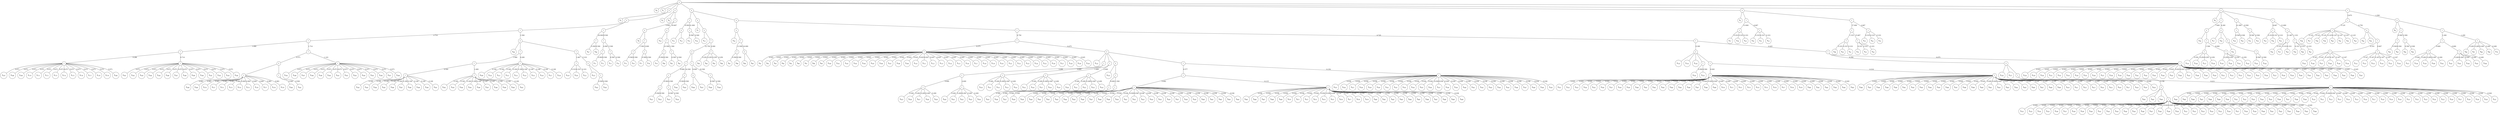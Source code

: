 graph {
P0 [label=<&times;>,shape=circle];
X0 [label=<X<sub>0</sub>>,shape=circle];
P0 -- X0
X1 [label=<X<sub>1</sub>>,shape=circle];
P0 -- X1
P1 [label=<&times;>,shape=circle];
P0 -- P1
X2 [label=<X<sub>2</sub>>,shape=circle];
P1 -- X2
P2 [label=<&times;>,shape=circle];
P0 -- P2
X3 [label=<X<sub>3</sub>>,shape=circle];
P2 -- X3
X4 [label=<X<sub>4</sub>>,shape=circle];
P2 -- X4
P3 [label=<&times;>,shape=circle];
P0 -- P3
P4 [label=<&times;>,shape=circle];
P0 -- P4
X5 [label=<X<sub>5</sub>>,shape=circle];
P4 -- X5
P5 [label=<&times;>,shape=circle];
P0 -- P5
X6 [label=<X<sub>6</sub>>,shape=circle];
P5 -- X6
S0 [label="+",shape=circle];
P0 -- S0
P6 [label=<&times;>,shape=circle];
P1 -- P6
S1 [label="+",shape=circle];
P2 -- S1
S2 [label="+",shape=circle];
P3 -- S2
P7 [label=<&times;>,shape=circle];
P3 -- P7
X7 [label=<X<sub>7</sub>>,shape=circle];
P7 -- X7
P8 [label=<&times;>,shape=circle];
P3 -- P8
S3 [label="+",shape=circle];
P4 -- S3
S4 [label="+",shape=circle];
P4 -- S4
S5 [label="+",shape=circle];
P5 -- S5
S6 [label="+",shape=circle];
P5 -- S6
S7 [label="+",shape=circle];
P5 -- S7
S8 [label="+",shape=circle];
S0 -- S8 [label="5.875"];
P9 [label=<&times;>,shape=circle];
S0 -- P9 [label="1.500"];
X8 [label=<X<sub>8</sub>>,shape=circle];
P9 -- X8
S9 [label="+",shape=circle];
P6 -- S9
S10 [label="+",shape=circle];
P6 -- S10
P10 [label=<&times;>,shape=circle];
S1 -- P10 [label="3.000"];
X9 [label=<X<sub>9</sub>>,shape=circle];
P10 -- X9
P11 [label=<&times;>,shape=circle];
S1 -- P11 [label="16.667"];
X10 [label=<X<sub>10</sub>>,shape=circle];
P11 -- X10
P12 [label=<&times;>,shape=circle];
S2 -- P12 [label="8.500"];
X11 [label=<X<sub>11</sub>>,shape=circle];
P12 -- X11
X12 [label=<X<sub>12</sub>>,shape=circle];
P12 -- X12
S11 [label="+",shape=circle];
S2 -- S11 [label="21.000"];
X13 [label=<X<sub>13</sub>>,shape=circle];
S11 -- X13 [label="0.500"]
X14 [label=<X<sub>14</sub>>,shape=circle];
S11 -- X14 [label="0.500"]
P13 [label=<&times;>,shape=circle];
P7 -- P13
X15 [label=<X<sub>15</sub>>,shape=circle];
P13 -- X15
P14 [label=<&times;>,shape=circle];
P8 -- P14
X16 [label=<X<sub>16</sub>>,shape=circle];
P14 -- X16
S12 [label="+",shape=circle];
P8 -- S12
S13 [label="+",shape=circle];
S3 -- S13 [label="13.000"];
X17 [label=<X<sub>17</sub>>,shape=circle];
S13 -- X17 [label="0.333"]
X18 [label=<X<sub>18</sub>>,shape=circle];
S13 -- X18 [label="0.333"]
X19 [label=<X<sub>19</sub>>,shape=circle];
S13 -- X19 [label="0.333"]
S14 [label="+",shape=circle];
S3 -- S14 [label="6.667"];
X20 [label=<X<sub>20</sub>>,shape=circle];
S14 -- X20 [label="0.333"]
X21 [label=<X<sub>21</sub>>,shape=circle];
S14 -- X21 [label="0.333"]
X22 [label=<X<sub>22</sub>>,shape=circle];
S14 -- X22 [label="0.333"]
S15 [label="+",shape=circle];
S4 -- S15 [label="17.000"];
S16 [label="+",shape=circle];
S4 -- S16 [label="2.667"];
X23 [label=<X<sub>23</sub>>,shape=circle];
S16 -- X23 [label="0.333"]
X24 [label=<X<sub>24</sub>>,shape=circle];
S16 -- X24 [label="0.333"]
X25 [label=<X<sub>25</sub>>,shape=circle];
S16 -- X25 [label="0.333"]
P15 [label=<&times;>,shape=circle];
S5 -- P15 [label="7.600"];
X26 [label=<X<sub>26</sub>>,shape=circle];
P15 -- X26
P16 [label=<&times;>,shape=circle];
S5 -- P16 [label="4.200"];
X27 [label=<X<sub>27</sub>>,shape=circle];
P16 -- X27
X28 [label=<X<sub>28</sub>>,shape=circle];
P16 -- X28
S17 [label="+",shape=circle];
S6 -- S17 [label="21.000"];
X29 [label=<X<sub>29</sub>>,shape=circle];
S17 -- X29 [label="0.500"]
X30 [label=<X<sub>30</sub>>,shape=circle];
S17 -- X30 [label="0.500"]
S18 [label="+",shape=circle];
S6 -- S18 [label="8.500"];
X31 [label=<X<sub>31</sub>>,shape=circle];
S18 -- X31 [label="0.500"]
X32 [label=<X<sub>32</sub>>,shape=circle];
S18 -- X32 [label="0.500"]
S19 [label="+",shape=circle];
S7 -- S19 [label="6.667"];
X33 [label=<X<sub>33</sub>>,shape=circle];
S19 -- X33 [label="0.333"]
X34 [label=<X<sub>34</sub>>,shape=circle];
S19 -- X34 [label="0.333"]
X35 [label=<X<sub>35</sub>>,shape=circle];
S19 -- X35 [label="0.333"]
S20 [label="+",shape=circle];
S7 -- S20 [label="13.000"];
S21 [label="+",shape=circle];
S8 -- S21 [label="5.125"];
X36 [label=<X<sub>36</sub>>,shape=circle];
S21 -- X36 [label="0.125"]
X37 [label=<X<sub>37</sub>>,shape=circle];
S21 -- X37 [label="0.125"]
X38 [label=<X<sub>38</sub>>,shape=circle];
S21 -- X38 [label="0.125"]
X39 [label=<X<sub>39</sub>>,shape=circle];
S21 -- X39 [label="0.125"]
X40 [label=<X<sub>40</sub>>,shape=circle];
S21 -- X40 [label="0.125"]
X41 [label=<X<sub>41</sub>>,shape=circle];
S21 -- X41 [label="0.125"]
X42 [label=<X<sub>42</sub>>,shape=circle];
S21 -- X42 [label="0.125"]
X43 [label=<X<sub>43</sub>>,shape=circle];
S21 -- X43 [label="0.125"]
P17 [label=<&times;>,shape=circle];
S8 -- P17 [label="0.750"];
X44 [label=<X<sub>44</sub>>,shape=circle];
P17 -- X44
X45 [label=<X<sub>45</sub>>,shape=circle];
P17 -- X45
S22 [label="+",shape=circle];
P9 -- S22
S23 [label="+",shape=circle];
P9 -- S23
S24 [label="+",shape=circle];
S9 -- S24 [label="2.714"];
P18 [label=<&times;>,shape=circle];
S9 -- P18 [label="1.500"];
X46 [label=<X<sub>46</sub>>,shape=circle];
P18 -- X46
S25 [label="+",shape=circle];
S10 -- S25 [label="20.000"];
X47 [label=<X<sub>47</sub>>,shape=circle];
S25 -- X47 [label="0.500"]
X48 [label=<X<sub>48</sub>>,shape=circle];
S25 -- X48 [label="0.500"]
S26 [label="+",shape=circle];
S10 -- S26 [label="9.500"];
S27 [label="+",shape=circle];
P10 -- S27
S28 [label="+",shape=circle];
P11 -- S28
S29 [label="+",shape=circle];
P13 -- S29
S30 [label="+",shape=circle];
P14 -- S30
S31 [label="+",shape=circle];
S12 -- S31 [label="0.750"];
S32 [label="+",shape=circle];
S12 -- S32 [label="0.725"];
S33 [label="+",shape=circle];
S15 -- S33 [label="1.333"];
X49 [label=<X<sub>49</sub>>,shape=circle];
S33 -- X49 [label="0.333"]
X50 [label=<X<sub>50</sub>>,shape=circle];
S33 -- X50 [label="0.333"]
X51 [label=<X<sub>51</sub>>,shape=circle];
S33 -- X51 [label="0.333"]
S34 [label="+",shape=circle];
S15 -- S34 [label="15.667"];
X52 [label=<X<sub>52</sub>>,shape=circle];
S34 -- X52 [label="0.333"]
X53 [label=<X<sub>53</sub>>,shape=circle];
S34 -- X53 [label="0.333"]
X54 [label=<X<sub>54</sub>>,shape=circle];
S34 -- X54 [label="0.333"]
S35 [label="+",shape=circle];
P15 -- S35
P19 [label=<&times;>,shape=circle];
P16 -- P19
X55 [label=<X<sub>55</sub>>,shape=circle];
P19 -- X55
S36 [label="+",shape=circle];
S20 -- S36 [label="11.667"];
X56 [label=<X<sub>56</sub>>,shape=circle];
S36 -- X56 [label="0.333"]
X57 [label=<X<sub>57</sub>>,shape=circle];
S36 -- X57 [label="0.333"]
X58 [label=<X<sub>58</sub>>,shape=circle];
S36 -- X58 [label="0.333"]
S37 [label="+",shape=circle];
S20 -- S37 [label="1.333"];
X59 [label=<X<sub>59</sub>>,shape=circle];
S37 -- X59 [label="0.333"]
X60 [label=<X<sub>60</sub>>,shape=circle];
S37 -- X60 [label="0.333"]
X61 [label=<X<sub>61</sub>>,shape=circle];
S37 -- X61 [label="0.333"]
S38 [label="+",shape=circle];
P17 -- S38
S39 [label="+",shape=circle];
S22 -- S39 [label="0.500"];
X62 [label=<X<sub>62</sub>>,shape=circle];
S39 -- X62 [label="0.500"]
X63 [label=<X<sub>63</sub>>,shape=circle];
S39 -- X63 [label="0.500"]
S40 [label="+",shape=circle];
S22 -- S40 [label="5.500"];
X64 [label=<X<sub>64</sub>>,shape=circle];
S40 -- X64 [label="0.500"]
X65 [label=<X<sub>65</sub>>,shape=circle];
S40 -- X65 [label="0.500"]
S41 [label="+",shape=circle];
S23 -- S41 [label="1.200"];
S42 [label="+",shape=circle];
S23 -- S42 [label="1.200"];
X66 [label=<X<sub>66</sub>>,shape=circle];
S42 -- X66 [label="0.200"]
X67 [label=<X<sub>67</sub>>,shape=circle];
S42 -- X67 [label="0.200"]
X68 [label=<X<sub>68</sub>>,shape=circle];
S42 -- X68 [label="0.200"]
X69 [label=<X<sub>69</sub>>,shape=circle];
S42 -- X69 [label="0.200"]
X70 [label=<X<sub>70</sub>>,shape=circle];
S42 -- X70 [label="0.200"]
S43 [label="+",shape=circle];
S24 -- S43 [label="1.000"];
S44 [label="+",shape=circle];
S24 -- S44 [label="1.714"];
S45 [label="+",shape=circle];
P18 -- S45
S46 [label="+",shape=circle];
P18 -- S46
S47 [label="+",shape=circle];
S26 -- S47 [label="4.000"];
X71 [label=<X<sub>71</sub>>,shape=circle];
S47 -- X71 [label="0.500"]
X72 [label=<X<sub>72</sub>>,shape=circle];
S47 -- X72 [label="0.500"]
S48 [label="+",shape=circle];
S26 -- S48 [label="5.500"];
X73 [label=<X<sub>73</sub>>,shape=circle];
S48 -- X73 [label="0.500"]
X74 [label=<X<sub>74</sub>>,shape=circle];
S48 -- X74 [label="0.500"]
S49 [label="+",shape=circle];
S27 -- S49 [label="1.500"];
X75 [label=<X<sub>75</sub>>,shape=circle];
S49 -- X75 [label="0.500"]
X76 [label=<X<sub>76</sub>>,shape=circle];
S49 -- X76 [label="0.500"]
S50 [label="+",shape=circle];
S27 -- S50 [label="3.000"];
X77 [label=<X<sub>77</sub>>,shape=circle];
S50 -- X77 [label="0.500"]
X78 [label=<X<sub>78</sub>>,shape=circle];
S50 -- X78 [label="0.500"]
S51 [label="+",shape=circle];
S28 -- S51 [label="23.500"];
X79 [label=<X<sub>79</sub>>,shape=circle];
S51 -- X79 [label="0.500"]
X80 [label=<X<sub>80</sub>>,shape=circle];
S51 -- X80 [label="0.500"]
S52 [label="+",shape=circle];
S28 -- S52 [label="1.500"];
X81 [label=<X<sub>81</sub>>,shape=circle];
S52 -- X81 [label="0.500"]
X82 [label=<X<sub>82</sub>>,shape=circle];
S52 -- X82 [label="0.500"]
P20 [label=<&times;>,shape=circle];
S29 -- P20 [label="12.750"];
S53 [label="+",shape=circle];
S29 -- S53 [label="2.000"];
X83 [label=<X<sub>83</sub>>,shape=circle];
S53 -- X83 [label="0.250"]
X84 [label=<X<sub>84</sub>>,shape=circle];
S53 -- X84 [label="0.250"]
X85 [label=<X<sub>85</sub>>,shape=circle];
S53 -- X85 [label="0.250"]
X86 [label=<X<sub>86</sub>>,shape=circle];
S53 -- X86 [label="0.250"]
S54 [label="+",shape=circle];
S30 -- S54 [label="13.500"];
X87 [label=<X<sub>87</sub>>,shape=circle];
S54 -- X87 [label="0.500"]
X88 [label=<X<sub>88</sub>>,shape=circle];
S54 -- X88 [label="0.500"]
P21 [label=<&times;>,shape=circle];
S30 -- P21 [label="16.000"];
X89 [label=<X<sub>89</sub>>,shape=circle];
P21 -- X89
X90 [label=<X<sub>90</sub>>,shape=circle];
P21 -- X90
S55 [label="+",shape=circle];
S31 -- S55 [label="0.275"];
X91 [label=<X<sub>91</sub>>,shape=circle];
S55 -- X91 [label="0.025"]
X92 [label=<X<sub>92</sub>>,shape=circle];
S55 -- X92 [label="0.025"]
X93 [label=<X<sub>93</sub>>,shape=circle];
S55 -- X93 [label="0.025"]
X94 [label=<X<sub>94</sub>>,shape=circle];
S55 -- X94 [label="0.025"]
X95 [label=<X<sub>95</sub>>,shape=circle];
S55 -- X95 [label="0.025"]
X96 [label=<X<sub>96</sub>>,shape=circle];
S55 -- X96 [label="0.025"]
X97 [label=<X<sub>97</sub>>,shape=circle];
S55 -- X97 [label="0.025"]
X98 [label=<X<sub>98</sub>>,shape=circle];
S55 -- X98 [label="0.025"]
X99 [label=<X<sub>99</sub>>,shape=circle];
S55 -- X99 [label="0.025"]
X100 [label=<X<sub>100</sub>>,shape=circle];
S55 -- X100 [label="0.025"]
X101 [label=<X<sub>101</sub>>,shape=circle];
S55 -- X101 [label="0.025"]
X102 [label=<X<sub>102</sub>>,shape=circle];
S55 -- X102 [label="0.025"]
X103 [label=<X<sub>103</sub>>,shape=circle];
S55 -- X103 [label="0.025"]
X104 [label=<X<sub>104</sub>>,shape=circle];
S55 -- X104 [label="0.025"]
X105 [label=<X<sub>105</sub>>,shape=circle];
S55 -- X105 [label="0.025"]
X106 [label=<X<sub>106</sub>>,shape=circle];
S55 -- X106 [label="0.025"]
X107 [label=<X<sub>107</sub>>,shape=circle];
S55 -- X107 [label="0.025"]
X108 [label=<X<sub>108</sub>>,shape=circle];
S55 -- X108 [label="0.025"]
X109 [label=<X<sub>109</sub>>,shape=circle];
S55 -- X109 [label="0.025"]
X110 [label=<X<sub>110</sub>>,shape=circle];
S55 -- X110 [label="0.025"]
X111 [label=<X<sub>111</sub>>,shape=circle];
S55 -- X111 [label="0.025"]
X112 [label=<X<sub>112</sub>>,shape=circle];
S55 -- X112 [label="0.025"]
X113 [label=<X<sub>113</sub>>,shape=circle];
S55 -- X113 [label="0.025"]
X114 [label=<X<sub>114</sub>>,shape=circle];
S55 -- X114 [label="0.025"]
X115 [label=<X<sub>115</sub>>,shape=circle];
S55 -- X115 [label="0.025"]
X116 [label=<X<sub>116</sub>>,shape=circle];
S55 -- X116 [label="0.025"]
X117 [label=<X<sub>117</sub>>,shape=circle];
S55 -- X117 [label="0.025"]
X118 [label=<X<sub>118</sub>>,shape=circle];
S55 -- X118 [label="0.025"]
X119 [label=<X<sub>119</sub>>,shape=circle];
S55 -- X119 [label="0.025"]
X120 [label=<X<sub>120</sub>>,shape=circle];
S55 -- X120 [label="0.025"]
X121 [label=<X<sub>121</sub>>,shape=circle];
S55 -- X121 [label="0.025"]
X122 [label=<X<sub>122</sub>>,shape=circle];
S55 -- X122 [label="0.025"]
X123 [label=<X<sub>123</sub>>,shape=circle];
S55 -- X123 [label="0.025"]
X124 [label=<X<sub>124</sub>>,shape=circle];
S55 -- X124 [label="0.025"]
X125 [label=<X<sub>125</sub>>,shape=circle];
S55 -- X125 [label="0.025"]
X126 [label=<X<sub>126</sub>>,shape=circle];
S55 -- X126 [label="0.025"]
X127 [label=<X<sub>127</sub>>,shape=circle];
S55 -- X127 [label="0.025"]
X128 [label=<X<sub>128</sub>>,shape=circle];
S55 -- X128 [label="0.025"]
X129 [label=<X<sub>129</sub>>,shape=circle];
S55 -- X129 [label="0.025"]
X130 [label=<X<sub>130</sub>>,shape=circle];
S55 -- X130 [label="0.025"]
P22 [label=<&times;>,shape=circle];
S31 -- P22 [label="0.475"];
X131 [label=<X<sub>131</sub>>,shape=circle];
P22 -- X131
P23 [label=<&times;>,shape=circle];
S32 -- P23 [label="0.300"];
X132 [label=<X<sub>132</sub>>,shape=circle];
P23 -- X132
X133 [label=<X<sub>133</sub>>,shape=circle];
P23 -- X133
X134 [label=<X<sub>134</sub>>,shape=circle];
P23 -- X134
S56 [label="+",shape=circle];
S32 -- S56 [label="0.425"];
S57 [label="+",shape=circle];
S35 -- S57 [label="1.500"];
X135 [label=<X<sub>135</sub>>,shape=circle];
S57 -- X135 [label="0.250"]
X136 [label=<X<sub>136</sub>>,shape=circle];
S57 -- X136 [label="0.250"]
X137 [label=<X<sub>137</sub>>,shape=circle];
S57 -- X137 [label="0.250"]
X138 [label=<X<sub>138</sub>>,shape=circle];
S57 -- X138 [label="0.250"]
S58 [label="+",shape=circle];
S35 -- S58 [label="8.000"];
X139 [label=<X<sub>139</sub>>,shape=circle];
S58 -- X139 [label="0.250"]
X140 [label=<X<sub>140</sub>>,shape=circle];
S58 -- X140 [label="0.250"]
X141 [label=<X<sub>141</sub>>,shape=circle];
S58 -- X141 [label="0.250"]
X142 [label=<X<sub>142</sub>>,shape=circle];
S58 -- X142 [label="0.250"]
S59 [label="+",shape=circle];
P19 -- S59
X143 [label=<X<sub>143</sub>>,shape=circle];
S59 -- X143 [label="0.500"]
X144 [label=<X<sub>144</sub>>,shape=circle];
S59 -- X144 [label="0.500"]
S60 [label="+",shape=circle];
S38 -- S60 [label="0.333"];
X145 [label=<X<sub>145</sub>>,shape=circle];
S60 -- X145 [label="0.167"]
X146 [label=<X<sub>146</sub>>,shape=circle];
S60 -- X146 [label="0.167"]
X147 [label=<X<sub>147</sub>>,shape=circle];
S60 -- X147 [label="0.167"]
X148 [label=<X<sub>148</sub>>,shape=circle];
S60 -- X148 [label="0.167"]
X149 [label=<X<sub>149</sub>>,shape=circle];
S60 -- X149 [label="0.167"]
X150 [label=<X<sub>150</sub>>,shape=circle];
S60 -- X150 [label="0.167"]
S61 [label="+",shape=circle];
S38 -- S61 [label="0.667"];
X151 [label=<X<sub>151</sub>>,shape=circle];
S61 -- X151 [label="0.167"]
X152 [label=<X<sub>152</sub>>,shape=circle];
S61 -- X152 [label="0.167"]
X153 [label=<X<sub>153</sub>>,shape=circle];
S61 -- X153 [label="0.167"]
X154 [label=<X<sub>154</sub>>,shape=circle];
S61 -- X154 [label="0.167"]
X155 [label=<X<sub>155</sub>>,shape=circle];
S61 -- X155 [label="0.167"]
X156 [label=<X<sub>156</sub>>,shape=circle];
S61 -- X156 [label="0.167"]
S62 [label="+",shape=circle];
S41 -- S62 [label="0.600"];
X157 [label=<X<sub>157</sub>>,shape=circle];
S62 -- X157 [label="0.200"]
X158 [label=<X<sub>158</sub>>,shape=circle];
S62 -- X158 [label="0.200"]
X159 [label=<X<sub>159</sub>>,shape=circle];
S62 -- X159 [label="0.200"]
X160 [label=<X<sub>160</sub>>,shape=circle];
S62 -- X160 [label="0.200"]
X161 [label=<X<sub>161</sub>>,shape=circle];
S62 -- X161 [label="0.200"]
S63 [label="+",shape=circle];
S41 -- S63 [label="0.600"];
X162 [label=<X<sub>162</sub>>,shape=circle];
S63 -- X162 [label="0.200"]
X163 [label=<X<sub>163</sub>>,shape=circle];
S63 -- X163 [label="0.200"]
X164 [label=<X<sub>164</sub>>,shape=circle];
S63 -- X164 [label="0.200"]
X165 [label=<X<sub>165</sub>>,shape=circle];
S63 -- X165 [label="0.200"]
X166 [label=<X<sub>166</sub>>,shape=circle];
S63 -- X166 [label="0.200"]
S64 [label="+",shape=circle];
S43 -- S64 [label="0.286"];
X167 [label=<X<sub>167</sub>>,shape=circle];
S64 -- X167 [label="0.071"]
X168 [label=<X<sub>168</sub>>,shape=circle];
S64 -- X168 [label="0.071"]
X169 [label=<X<sub>169</sub>>,shape=circle];
S64 -- X169 [label="0.071"]
X170 [label=<X<sub>170</sub>>,shape=circle];
S64 -- X170 [label="0.071"]
X171 [label=<X<sub>171</sub>>,shape=circle];
S64 -- X171 [label="0.071"]
X172 [label=<X<sub>172</sub>>,shape=circle];
S64 -- X172 [label="0.071"]
X173 [label=<X<sub>173</sub>>,shape=circle];
S64 -- X173 [label="0.071"]
X174 [label=<X<sub>174</sub>>,shape=circle];
S64 -- X174 [label="0.071"]
X175 [label=<X<sub>175</sub>>,shape=circle];
S64 -- X175 [label="0.071"]
X176 [label=<X<sub>176</sub>>,shape=circle];
S64 -- X176 [label="0.071"]
X177 [label=<X<sub>177</sub>>,shape=circle];
S64 -- X177 [label="0.071"]
X178 [label=<X<sub>178</sub>>,shape=circle];
S64 -- X178 [label="0.071"]
X179 [label=<X<sub>179</sub>>,shape=circle];
S64 -- X179 [label="0.071"]
X180 [label=<X<sub>180</sub>>,shape=circle];
S64 -- X180 [label="0.071"]
S65 [label="+",shape=circle];
S43 -- S65 [label="0.714"];
X181 [label=<X<sub>181</sub>>,shape=circle];
S65 -- X181 [label="0.071"]
X182 [label=<X<sub>182</sub>>,shape=circle];
S65 -- X182 [label="0.071"]
X183 [label=<X<sub>183</sub>>,shape=circle];
S65 -- X183 [label="0.071"]
X184 [label=<X<sub>184</sub>>,shape=circle];
S65 -- X184 [label="0.071"]
X185 [label=<X<sub>185</sub>>,shape=circle];
S65 -- X185 [label="0.071"]
X186 [label=<X<sub>186</sub>>,shape=circle];
S65 -- X186 [label="0.071"]
X187 [label=<X<sub>187</sub>>,shape=circle];
S65 -- X187 [label="0.071"]
X188 [label=<X<sub>188</sub>>,shape=circle];
S65 -- X188 [label="0.071"]
X189 [label=<X<sub>189</sub>>,shape=circle];
S65 -- X189 [label="0.071"]
X190 [label=<X<sub>190</sub>>,shape=circle];
S65 -- X190 [label="0.071"]
X191 [label=<X<sub>191</sub>>,shape=circle];
S65 -- X191 [label="0.071"]
X192 [label=<X<sub>192</sub>>,shape=circle];
S65 -- X192 [label="0.071"]
X193 [label=<X<sub>193</sub>>,shape=circle];
S65 -- X193 [label="0.071"]
X194 [label=<X<sub>194</sub>>,shape=circle];
S65 -- X194 [label="0.071"]
P24 [label=<&times;>,shape=circle];
S44 -- P24 [label="0.571"];
S66 [label="+",shape=circle];
S44 -- S66 [label="1.143"];
X195 [label=<X<sub>195</sub>>,shape=circle];
S66 -- X195 [label="0.071"]
X196 [label=<X<sub>196</sub>>,shape=circle];
S66 -- X196 [label="0.071"]
X197 [label=<X<sub>197</sub>>,shape=circle];
S66 -- X197 [label="0.071"]
X198 [label=<X<sub>198</sub>>,shape=circle];
S66 -- X198 [label="0.071"]
X199 [label=<X<sub>199</sub>>,shape=circle];
S66 -- X199 [label="0.071"]
X200 [label=<X<sub>200</sub>>,shape=circle];
S66 -- X200 [label="0.071"]
X201 [label=<X<sub>201</sub>>,shape=circle];
S66 -- X201 [label="0.071"]
X202 [label=<X<sub>202</sub>>,shape=circle];
S66 -- X202 [label="0.071"]
X203 [label=<X<sub>203</sub>>,shape=circle];
S66 -- X203 [label="0.071"]
X204 [label=<X<sub>204</sub>>,shape=circle];
S66 -- X204 [label="0.071"]
X205 [label=<X<sub>205</sub>>,shape=circle];
S66 -- X205 [label="0.071"]
X206 [label=<X<sub>206</sub>>,shape=circle];
S66 -- X206 [label="0.071"]
X207 [label=<X<sub>207</sub>>,shape=circle];
S66 -- X207 [label="0.071"]
X208 [label=<X<sub>208</sub>>,shape=circle];
S66 -- X208 [label="0.071"]
S67 [label="+",shape=circle];
S45 -- S67 [label="1.900"];
S68 [label="+",shape=circle];
S45 -- S68 [label="0.200"];
X209 [label=<X<sub>209</sub>>,shape=circle];
S68 -- X209 [label="0.100"]
X210 [label=<X<sub>210</sub>>,shape=circle];
S68 -- X210 [label="0.100"]
X211 [label=<X<sub>211</sub>>,shape=circle];
S68 -- X211 [label="0.100"]
X212 [label=<X<sub>212</sub>>,shape=circle];
S68 -- X212 [label="0.100"]
X213 [label=<X<sub>213</sub>>,shape=circle];
S68 -- X213 [label="0.100"]
X214 [label=<X<sub>214</sub>>,shape=circle];
S68 -- X214 [label="0.100"]
X215 [label=<X<sub>215</sub>>,shape=circle];
S68 -- X215 [label="0.100"]
X216 [label=<X<sub>216</sub>>,shape=circle];
S68 -- X216 [label="0.100"]
X217 [label=<X<sub>217</sub>>,shape=circle];
S68 -- X217 [label="0.100"]
X218 [label=<X<sub>218</sub>>,shape=circle];
S68 -- X218 [label="0.100"]
S69 [label="+",shape=circle];
S46 -- S69 [label="1.667"];
X219 [label=<X<sub>219</sub>>,shape=circle];
S69 -- X219 [label="0.333"]
X220 [label=<X<sub>220</sub>>,shape=circle];
S69 -- X220 [label="0.333"]
X221 [label=<X<sub>221</sub>>,shape=circle];
S69 -- X221 [label="0.333"]
P25 [label=<&times;>,shape=circle];
S46 -- P25 [label="5.333"];
X222 [label=<X<sub>222</sub>>,shape=circle];
P25 -- X222
S70 [label="+",shape=circle];
P20 -- S70
S71 [label="+",shape=circle];
P20 -- S71
S72 [label="+",shape=circle];
P22 -- S72
S73 [label="+",shape=circle];
P22 -- S73
P26 [label=<&times;>,shape=circle];
P22 -- P26
X223 [label=<X<sub>223</sub>>,shape=circle];
P26 -- X223
S74 [label="+",shape=circle];
P22 -- S74
S75 [label="+",shape=circle];
P23 -- S75
X224 [label=<X<sub>224</sub>>,shape=circle];
S75 -- X224 [label="0.500"]
X225 [label=<X<sub>225</sub>>,shape=circle];
S75 -- X225 [label="0.500"]
S76 [label="+",shape=circle];
P23 -- S76
P27 [label=<&times;>,shape=circle];
S56 -- P27 [label="0.350"];
X226 [label=<X<sub>226</sub>>,shape=circle];
P27 -- X226
X227 [label=<X<sub>227</sub>>,shape=circle];
P27 -- X227
S77 [label="+",shape=circle];
S56 -- S77 [label="0.075"];
X228 [label=<X<sub>228</sub>>,shape=circle];
S77 -- X228 [label="0.025"]
X229 [label=<X<sub>229</sub>>,shape=circle];
S77 -- X229 [label="0.025"]
X230 [label=<X<sub>230</sub>>,shape=circle];
S77 -- X230 [label="0.025"]
X231 [label=<X<sub>231</sub>>,shape=circle];
S77 -- X231 [label="0.025"]
X232 [label=<X<sub>232</sub>>,shape=circle];
S77 -- X232 [label="0.025"]
X233 [label=<X<sub>233</sub>>,shape=circle];
S77 -- X233 [label="0.025"]
X234 [label=<X<sub>234</sub>>,shape=circle];
S77 -- X234 [label="0.025"]
X235 [label=<X<sub>235</sub>>,shape=circle];
S77 -- X235 [label="0.025"]
X236 [label=<X<sub>236</sub>>,shape=circle];
S77 -- X236 [label="0.025"]
X237 [label=<X<sub>237</sub>>,shape=circle];
S77 -- X237 [label="0.025"]
X238 [label=<X<sub>238</sub>>,shape=circle];
S77 -- X238 [label="0.025"]
X239 [label=<X<sub>239</sub>>,shape=circle];
S77 -- X239 [label="0.025"]
X240 [label=<X<sub>240</sub>>,shape=circle];
S77 -- X240 [label="0.025"]
X241 [label=<X<sub>241</sub>>,shape=circle];
S77 -- X241 [label="0.025"]
X242 [label=<X<sub>242</sub>>,shape=circle];
S77 -- X242 [label="0.025"]
X243 [label=<X<sub>243</sub>>,shape=circle];
S77 -- X243 [label="0.025"]
X244 [label=<X<sub>244</sub>>,shape=circle];
S77 -- X244 [label="0.025"]
X245 [label=<X<sub>245</sub>>,shape=circle];
S77 -- X245 [label="0.025"]
X246 [label=<X<sub>246</sub>>,shape=circle];
S77 -- X246 [label="0.025"]
X247 [label=<X<sub>247</sub>>,shape=circle];
S77 -- X247 [label="0.025"]
X248 [label=<X<sub>248</sub>>,shape=circle];
S77 -- X248 [label="0.025"]
X249 [label=<X<sub>249</sub>>,shape=circle];
S77 -- X249 [label="0.025"]
X250 [label=<X<sub>250</sub>>,shape=circle];
S77 -- X250 [label="0.025"]
X251 [label=<X<sub>251</sub>>,shape=circle];
S77 -- X251 [label="0.025"]
X252 [label=<X<sub>252</sub>>,shape=circle];
S77 -- X252 [label="0.025"]
X253 [label=<X<sub>253</sub>>,shape=circle];
S77 -- X253 [label="0.025"]
X254 [label=<X<sub>254</sub>>,shape=circle];
S77 -- X254 [label="0.025"]
X255 [label=<X<sub>255</sub>>,shape=circle];
S77 -- X255 [label="0.025"]
X256 [label=<X<sub>256</sub>>,shape=circle];
S77 -- X256 [label="0.025"]
X257 [label=<X<sub>257</sub>>,shape=circle];
S77 -- X257 [label="0.025"]
X258 [label=<X<sub>258</sub>>,shape=circle];
S77 -- X258 [label="0.025"]
X259 [label=<X<sub>259</sub>>,shape=circle];
S77 -- X259 [label="0.025"]
X260 [label=<X<sub>260</sub>>,shape=circle];
S77 -- X260 [label="0.025"]
X261 [label=<X<sub>261</sub>>,shape=circle];
S77 -- X261 [label="0.025"]
X262 [label=<X<sub>262</sub>>,shape=circle];
S77 -- X262 [label="0.025"]
X263 [label=<X<sub>263</sub>>,shape=circle];
S77 -- X263 [label="0.025"]
X264 [label=<X<sub>264</sub>>,shape=circle];
S77 -- X264 [label="0.025"]
X265 [label=<X<sub>265</sub>>,shape=circle];
S77 -- X265 [label="0.025"]
X266 [label=<X<sub>266</sub>>,shape=circle];
S77 -- X266 [label="0.025"]
X267 [label=<X<sub>267</sub>>,shape=circle];
S77 -- X267 [label="0.025"]
S78 [label="+",shape=circle];
P24 -- S78
X268 [label=<X<sub>268</sub>>,shape=circle];
S78 -- X268 [label="0.083"]
X269 [label=<X<sub>269</sub>>,shape=circle];
S78 -- X269 [label="0.083"]
X270 [label=<X<sub>270</sub>>,shape=circle];
S78 -- X270 [label="0.083"]
X271 [label=<X<sub>271</sub>>,shape=circle];
S78 -- X271 [label="0.083"]
X272 [label=<X<sub>272</sub>>,shape=circle];
S78 -- X272 [label="0.083"]
X273 [label=<X<sub>273</sub>>,shape=circle];
S78 -- X273 [label="0.083"]
X274 [label=<X<sub>274</sub>>,shape=circle];
S78 -- X274 [label="0.083"]
X275 [label=<X<sub>275</sub>>,shape=circle];
S78 -- X275 [label="0.083"]
X276 [label=<X<sub>276</sub>>,shape=circle];
S78 -- X276 [label="0.083"]
X277 [label=<X<sub>277</sub>>,shape=circle];
S78 -- X277 [label="0.083"]
X278 [label=<X<sub>278</sub>>,shape=circle];
S78 -- X278 [label="0.083"]
X279 [label=<X<sub>279</sub>>,shape=circle];
S78 -- X279 [label="0.083"]
S79 [label="+",shape=circle];
P24 -- S79
X280 [label=<X<sub>280</sub>>,shape=circle];
S79 -- X280 [label="0.500"]
X281 [label=<X<sub>281</sub>>,shape=circle];
S79 -- X281 [label="0.500"]
S80 [label="+",shape=circle];
S67 -- S80 [label="0.500"];
X282 [label=<X<sub>282</sub>>,shape=circle];
S80 -- X282 [label="0.100"]
X283 [label=<X<sub>283</sub>>,shape=circle];
S80 -- X283 [label="0.100"]
X284 [label=<X<sub>284</sub>>,shape=circle];
S80 -- X284 [label="0.100"]
X285 [label=<X<sub>285</sub>>,shape=circle];
S80 -- X285 [label="0.100"]
X286 [label=<X<sub>286</sub>>,shape=circle];
S80 -- X286 [label="0.100"]
X287 [label=<X<sub>287</sub>>,shape=circle];
S80 -- X287 [label="0.100"]
X288 [label=<X<sub>288</sub>>,shape=circle];
S80 -- X288 [label="0.100"]
X289 [label=<X<sub>289</sub>>,shape=circle];
S80 -- X289 [label="0.100"]
X290 [label=<X<sub>290</sub>>,shape=circle];
S80 -- X290 [label="0.100"]
X291 [label=<X<sub>291</sub>>,shape=circle];
S80 -- X291 [label="0.100"]
S81 [label="+",shape=circle];
S67 -- S81 [label="1.400"];
X292 [label=<X<sub>292</sub>>,shape=circle];
S81 -- X292 [label="0.100"]
X293 [label=<X<sub>293</sub>>,shape=circle];
S81 -- X293 [label="0.100"]
X294 [label=<X<sub>294</sub>>,shape=circle];
S81 -- X294 [label="0.100"]
X295 [label=<X<sub>295</sub>>,shape=circle];
S81 -- X295 [label="0.100"]
X296 [label=<X<sub>296</sub>>,shape=circle];
S81 -- X296 [label="0.100"]
X297 [label=<X<sub>297</sub>>,shape=circle];
S81 -- X297 [label="0.100"]
X298 [label=<X<sub>298</sub>>,shape=circle];
S81 -- X298 [label="0.100"]
X299 [label=<X<sub>299</sub>>,shape=circle];
S81 -- X299 [label="0.100"]
X300 [label=<X<sub>300</sub>>,shape=circle];
S81 -- X300 [label="0.100"]
X301 [label=<X<sub>301</sub>>,shape=circle];
S81 -- X301 [label="0.100"]
S82 [label="+",shape=circle];
P25 -- S82
X302 [label=<X<sub>302</sub>>,shape=circle];
S82 -- X302 [label="0.500"]
X303 [label=<X<sub>303</sub>>,shape=circle];
S82 -- X303 [label="0.500"]
S83 [label="+",shape=circle];
S70 -- S83 [label="9.000"];
S84 [label="+",shape=circle];
S70 -- S84 [label="16.500"];
X304 [label=<X<sub>304</sub>>,shape=circle];
S84 -- X304 [label="0.500"]
X305 [label=<X<sub>305</sub>>,shape=circle];
S84 -- X305 [label="0.500"]
P28 [label=<&times;>,shape=circle];
S71 -- P28 [label="9.000"];
X306 [label=<X<sub>306</sub>>,shape=circle];
P28 -- X306
X307 [label=<X<sub>307</sub>>,shape=circle];
P28 -- X307
S85 [label="+",shape=circle];
S71 -- S85 [label="16.500"];
X308 [label=<X<sub>308</sub>>,shape=circle];
S85 -- X308 [label="0.500"]
X309 [label=<X<sub>309</sub>>,shape=circle];
S85 -- X309 [label="0.500"]
S86 [label="+",shape=circle];
S72 -- S86 [label="3.200"];
S87 [label="+",shape=circle];
S72 -- S87 [label="0.600"];
X310 [label=<X<sub>310</sub>>,shape=circle];
S87 -- X310 [label="0.200"]
X311 [label=<X<sub>311</sub>>,shape=circle];
S87 -- X311 [label="0.200"]
X312 [label=<X<sub>312</sub>>,shape=circle];
S87 -- X312 [label="0.200"]
X313 [label=<X<sub>313</sub>>,shape=circle];
S87 -- X313 [label="0.200"]
X314 [label=<X<sub>314</sub>>,shape=circle];
S87 -- X314 [label="0.200"]
S88 [label="+",shape=circle];
S73 -- S88 [label="1.400"];
X315 [label=<X<sub>315</sub>>,shape=circle];
S88 -- X315 [label="0.200"]
X316 [label=<X<sub>316</sub>>,shape=circle];
S88 -- X316 [label="0.200"]
X317 [label=<X<sub>317</sub>>,shape=circle];
S88 -- X317 [label="0.200"]
X318 [label=<X<sub>318</sub>>,shape=circle];
S88 -- X318 [label="0.200"]
X319 [label=<X<sub>319</sub>>,shape=circle];
S88 -- X319 [label="0.200"]
S89 [label="+",shape=circle];
S73 -- S89 [label="2.400"];
X320 [label=<X<sub>320</sub>>,shape=circle];
S89 -- X320 [label="0.200"]
X321 [label=<X<sub>321</sub>>,shape=circle];
S89 -- X321 [label="0.200"]
X322 [label=<X<sub>322</sub>>,shape=circle];
S89 -- X322 [label="0.200"]
X323 [label=<X<sub>323</sub>>,shape=circle];
S89 -- X323 [label="0.200"]
X324 [label=<X<sub>324</sub>>,shape=circle];
S89 -- X324 [label="0.200"]
S90 [label="+",shape=circle];
P26 -- S90
S91 [label="+",shape=circle];
S74 -- S91 [label="0.577"];
S92 [label="+",shape=circle];
S74 -- S92 [label="0.154"];
X325 [label=<X<sub>325</sub>>,shape=circle];
S92 -- X325 [label="0.038"]
X326 [label=<X<sub>326</sub>>,shape=circle];
S92 -- X326 [label="0.038"]
X327 [label=<X<sub>327</sub>>,shape=circle];
S92 -- X327 [label="0.038"]
X328 [label=<X<sub>328</sub>>,shape=circle];
S92 -- X328 [label="0.038"]
X329 [label=<X<sub>329</sub>>,shape=circle];
S92 -- X329 [label="0.038"]
X330 [label=<X<sub>330</sub>>,shape=circle];
S92 -- X330 [label="0.038"]
X331 [label=<X<sub>331</sub>>,shape=circle];
S92 -- X331 [label="0.038"]
X332 [label=<X<sub>332</sub>>,shape=circle];
S92 -- X332 [label="0.038"]
X333 [label=<X<sub>333</sub>>,shape=circle];
S92 -- X333 [label="0.038"]
X334 [label=<X<sub>334</sub>>,shape=circle];
S92 -- X334 [label="0.038"]
X335 [label=<X<sub>335</sub>>,shape=circle];
S92 -- X335 [label="0.038"]
X336 [label=<X<sub>336</sub>>,shape=circle];
S92 -- X336 [label="0.038"]
X337 [label=<X<sub>337</sub>>,shape=circle];
S92 -- X337 [label="0.038"]
X338 [label=<X<sub>338</sub>>,shape=circle];
S92 -- X338 [label="0.038"]
X339 [label=<X<sub>339</sub>>,shape=circle];
S92 -- X339 [label="0.038"]
X340 [label=<X<sub>340</sub>>,shape=circle];
S92 -- X340 [label="0.038"]
X341 [label=<X<sub>341</sub>>,shape=circle];
S92 -- X341 [label="0.038"]
X342 [label=<X<sub>342</sub>>,shape=circle];
S92 -- X342 [label="0.038"]
X343 [label=<X<sub>343</sub>>,shape=circle];
S92 -- X343 [label="0.038"]
X344 [label=<X<sub>344</sub>>,shape=circle];
S92 -- X344 [label="0.038"]
X345 [label=<X<sub>345</sub>>,shape=circle];
S92 -- X345 [label="0.038"]
X346 [label=<X<sub>346</sub>>,shape=circle];
S92 -- X346 [label="0.038"]
X347 [label=<X<sub>347</sub>>,shape=circle];
S92 -- X347 [label="0.038"]
X348 [label=<X<sub>348</sub>>,shape=circle];
S92 -- X348 [label="0.038"]
X349 [label=<X<sub>349</sub>>,shape=circle];
S92 -- X349 [label="0.038"]
X350 [label=<X<sub>350</sub>>,shape=circle];
S92 -- X350 [label="0.038"]
S93 [label="+",shape=circle];
S76 -- S93 [label="0.029"];
X351 [label=<X<sub>351</sub>>,shape=circle];
S93 -- X351 [label="0.029"]
X352 [label=<X<sub>352</sub>>,shape=circle];
S93 -- X352 [label="0.029"]
X353 [label=<X<sub>353</sub>>,shape=circle];
S93 -- X353 [label="0.029"]
X354 [label=<X<sub>354</sub>>,shape=circle];
S93 -- X354 [label="0.029"]
X355 [label=<X<sub>355</sub>>,shape=circle];
S93 -- X355 [label="0.029"]
X356 [label=<X<sub>356</sub>>,shape=circle];
S93 -- X356 [label="0.029"]
X357 [label=<X<sub>357</sub>>,shape=circle];
S93 -- X357 [label="0.029"]
X358 [label=<X<sub>358</sub>>,shape=circle];
S93 -- X358 [label="0.029"]
X359 [label=<X<sub>359</sub>>,shape=circle];
S93 -- X359 [label="0.029"]
X360 [label=<X<sub>360</sub>>,shape=circle];
S93 -- X360 [label="0.029"]
X361 [label=<X<sub>361</sub>>,shape=circle];
S93 -- X361 [label="0.029"]
X362 [label=<X<sub>362</sub>>,shape=circle];
S93 -- X362 [label="0.029"]
X363 [label=<X<sub>363</sub>>,shape=circle];
S93 -- X363 [label="0.029"]
X364 [label=<X<sub>364</sub>>,shape=circle];
S93 -- X364 [label="0.029"]
X365 [label=<X<sub>365</sub>>,shape=circle];
S93 -- X365 [label="0.029"]
X366 [label=<X<sub>366</sub>>,shape=circle];
S93 -- X366 [label="0.029"]
X367 [label=<X<sub>367</sub>>,shape=circle];
S93 -- X367 [label="0.029"]
X368 [label=<X<sub>368</sub>>,shape=circle];
S93 -- X368 [label="0.029"]
X369 [label=<X<sub>369</sub>>,shape=circle];
S93 -- X369 [label="0.029"]
X370 [label=<X<sub>370</sub>>,shape=circle];
S93 -- X370 [label="0.029"]
X371 [label=<X<sub>371</sub>>,shape=circle];
S93 -- X371 [label="0.029"]
X372 [label=<X<sub>372</sub>>,shape=circle];
S93 -- X372 [label="0.029"]
X373 [label=<X<sub>373</sub>>,shape=circle];
S93 -- X373 [label="0.029"]
X374 [label=<X<sub>374</sub>>,shape=circle];
S93 -- X374 [label="0.029"]
X375 [label=<X<sub>375</sub>>,shape=circle];
S93 -- X375 [label="0.029"]
X376 [label=<X<sub>376</sub>>,shape=circle];
S93 -- X376 [label="0.029"]
X377 [label=<X<sub>377</sub>>,shape=circle];
S93 -- X377 [label="0.029"]
X378 [label=<X<sub>378</sub>>,shape=circle];
S93 -- X378 [label="0.029"]
X379 [label=<X<sub>379</sub>>,shape=circle];
S93 -- X379 [label="0.029"]
X380 [label=<X<sub>380</sub>>,shape=circle];
S93 -- X380 [label="0.029"]
X381 [label=<X<sub>381</sub>>,shape=circle];
S93 -- X381 [label="0.029"]
X382 [label=<X<sub>382</sub>>,shape=circle];
S93 -- X382 [label="0.029"]
X383 [label=<X<sub>383</sub>>,shape=circle];
S93 -- X383 [label="0.029"]
X384 [label=<X<sub>384</sub>>,shape=circle];
S93 -- X384 [label="0.029"]
X385 [label=<X<sub>385</sub>>,shape=circle];
S93 -- X385 [label="0.029"]
S94 [label="+",shape=circle];
S76 -- S94 [label="0.314"];
X386 [label=<X<sub>386</sub>>,shape=circle];
S94 -- X386 [label="0.029"]
X387 [label=<X<sub>387</sub>>,shape=circle];
S94 -- X387 [label="0.029"]
X388 [label=<X<sub>388</sub>>,shape=circle];
S94 -- X388 [label="0.029"]
X389 [label=<X<sub>389</sub>>,shape=circle];
S94 -- X389 [label="0.029"]
X390 [label=<X<sub>390</sub>>,shape=circle];
S94 -- X390 [label="0.029"]
X391 [label=<X<sub>391</sub>>,shape=circle];
S94 -- X391 [label="0.029"]
X392 [label=<X<sub>392</sub>>,shape=circle];
S94 -- X392 [label="0.029"]
X393 [label=<X<sub>393</sub>>,shape=circle];
S94 -- X393 [label="0.029"]
X394 [label=<X<sub>394</sub>>,shape=circle];
S94 -- X394 [label="0.029"]
X395 [label=<X<sub>395</sub>>,shape=circle];
S94 -- X395 [label="0.029"]
X396 [label=<X<sub>396</sub>>,shape=circle];
S94 -- X396 [label="0.029"]
X397 [label=<X<sub>397</sub>>,shape=circle];
S94 -- X397 [label="0.029"]
X398 [label=<X<sub>398</sub>>,shape=circle];
S94 -- X398 [label="0.029"]
X399 [label=<X<sub>399</sub>>,shape=circle];
S94 -- X399 [label="0.029"]
X400 [label=<X<sub>400</sub>>,shape=circle];
S94 -- X400 [label="0.029"]
X401 [label=<X<sub>401</sub>>,shape=circle];
S94 -- X401 [label="0.029"]
X402 [label=<X<sub>402</sub>>,shape=circle];
S94 -- X402 [label="0.029"]
X403 [label=<X<sub>403</sub>>,shape=circle];
S94 -- X403 [label="0.029"]
X404 [label=<X<sub>404</sub>>,shape=circle];
S94 -- X404 [label="0.029"]
X405 [label=<X<sub>405</sub>>,shape=circle];
S94 -- X405 [label="0.029"]
X406 [label=<X<sub>406</sub>>,shape=circle];
S94 -- X406 [label="0.029"]
X407 [label=<X<sub>407</sub>>,shape=circle];
S94 -- X407 [label="0.029"]
X408 [label=<X<sub>408</sub>>,shape=circle];
S94 -- X408 [label="0.029"]
X409 [label=<X<sub>409</sub>>,shape=circle];
S94 -- X409 [label="0.029"]
X410 [label=<X<sub>410</sub>>,shape=circle];
S94 -- X410 [label="0.029"]
X411 [label=<X<sub>411</sub>>,shape=circle];
S94 -- X411 [label="0.029"]
X412 [label=<X<sub>412</sub>>,shape=circle];
S94 -- X412 [label="0.029"]
X413 [label=<X<sub>413</sub>>,shape=circle];
S94 -- X413 [label="0.029"]
X414 [label=<X<sub>414</sub>>,shape=circle];
S94 -- X414 [label="0.029"]
X415 [label=<X<sub>415</sub>>,shape=circle];
S94 -- X415 [label="0.029"]
X416 [label=<X<sub>416</sub>>,shape=circle];
S94 -- X416 [label="0.029"]
X417 [label=<X<sub>417</sub>>,shape=circle];
S94 -- X417 [label="0.029"]
X418 [label=<X<sub>418</sub>>,shape=circle];
S94 -- X418 [label="0.029"]
X419 [label=<X<sub>419</sub>>,shape=circle];
S94 -- X419 [label="0.029"]
X420 [label=<X<sub>420</sub>>,shape=circle];
S94 -- X420 [label="0.029"]
S95 [label="+",shape=circle];
P27 -- S95
S96 [label="+",shape=circle];
S83 -- S96 [label="6.500"];
X421 [label=<X<sub>421</sub>>,shape=circle];
S96 -- X421 [label="0.500"]
X422 [label=<X<sub>422</sub>>,shape=circle];
S96 -- X422 [label="0.500"]
S97 [label="+",shape=circle];
S83 -- S97 [label="2.500"];
X423 [label=<X<sub>423</sub>>,shape=circle];
S97 -- X423 [label="0.500"]
X424 [label=<X<sub>424</sub>>,shape=circle];
S97 -- X424 [label="0.500"]
S98 [label="+",shape=circle];
S86 -- S98 [label="0.600"];
X425 [label=<X<sub>425</sub>>,shape=circle];
S98 -- X425 [label="0.200"]
X426 [label=<X<sub>426</sub>>,shape=circle];
S98 -- X426 [label="0.200"]
X427 [label=<X<sub>427</sub>>,shape=circle];
S98 -- X427 [label="0.200"]
X428 [label=<X<sub>428</sub>>,shape=circle];
S98 -- X428 [label="0.200"]
X429 [label=<X<sub>429</sub>>,shape=circle];
S98 -- X429 [label="0.200"]
S99 [label="+",shape=circle];
S86 -- S99 [label="2.600"];
X430 [label=<X<sub>430</sub>>,shape=circle];
S99 -- X430 [label="0.200"]
X431 [label=<X<sub>431</sub>>,shape=circle];
S99 -- X431 [label="0.200"]
X432 [label=<X<sub>432</sub>>,shape=circle];
S99 -- X432 [label="0.200"]
X433 [label=<X<sub>433</sub>>,shape=circle];
S99 -- X433 [label="0.200"]
X434 [label=<X<sub>434</sub>>,shape=circle];
S99 -- X434 [label="0.200"]
S100 [label="+",shape=circle];
S90 -- S100 [label="8.000"];
X435 [label=<X<sub>435</sub>>,shape=circle];
S100 -- X435 [label="0.500"]
X436 [label=<X<sub>436</sub>>,shape=circle];
S100 -- X436 [label="0.500"]
S101 [label="+",shape=circle];
S90 -- S101 [label="1.500"];
X437 [label=<X<sub>437</sub>>,shape=circle];
S101 -- X437 [label="0.500"]
X438 [label=<X<sub>438</sub>>,shape=circle];
S101 -- X438 [label="0.500"]
S102 [label="+",shape=circle];
S91 -- S102 [label="0.462"];
X439 [label=<X<sub>439</sub>>,shape=circle];
S102 -- X439 [label="0.038"]
X440 [label=<X<sub>440</sub>>,shape=circle];
S102 -- X440 [label="0.038"]
X441 [label=<X<sub>441</sub>>,shape=circle];
S102 -- X441 [label="0.038"]
X442 [label=<X<sub>442</sub>>,shape=circle];
S102 -- X442 [label="0.038"]
X443 [label=<X<sub>443</sub>>,shape=circle];
S102 -- X443 [label="0.038"]
X444 [label=<X<sub>444</sub>>,shape=circle];
S102 -- X444 [label="0.038"]
X445 [label=<X<sub>445</sub>>,shape=circle];
S102 -- X445 [label="0.038"]
X446 [label=<X<sub>446</sub>>,shape=circle];
S102 -- X446 [label="0.038"]
X447 [label=<X<sub>447</sub>>,shape=circle];
S102 -- X447 [label="0.038"]
X448 [label=<X<sub>448</sub>>,shape=circle];
S102 -- X448 [label="0.038"]
X449 [label=<X<sub>449</sub>>,shape=circle];
S102 -- X449 [label="0.038"]
X450 [label=<X<sub>450</sub>>,shape=circle];
S102 -- X450 [label="0.038"]
X451 [label=<X<sub>451</sub>>,shape=circle];
S102 -- X451 [label="0.038"]
X452 [label=<X<sub>452</sub>>,shape=circle];
S102 -- X452 [label="0.038"]
X453 [label=<X<sub>453</sub>>,shape=circle];
S102 -- X453 [label="0.038"]
X454 [label=<X<sub>454</sub>>,shape=circle];
S102 -- X454 [label="0.038"]
X455 [label=<X<sub>455</sub>>,shape=circle];
S102 -- X455 [label="0.038"]
X456 [label=<X<sub>456</sub>>,shape=circle];
S102 -- X456 [label="0.038"]
X457 [label=<X<sub>457</sub>>,shape=circle];
S102 -- X457 [label="0.038"]
X458 [label=<X<sub>458</sub>>,shape=circle];
S102 -- X458 [label="0.038"]
X459 [label=<X<sub>459</sub>>,shape=circle];
S102 -- X459 [label="0.038"]
X460 [label=<X<sub>460</sub>>,shape=circle];
S102 -- X460 [label="0.038"]
X461 [label=<X<sub>461</sub>>,shape=circle];
S102 -- X461 [label="0.038"]
X462 [label=<X<sub>462</sub>>,shape=circle];
S102 -- X462 [label="0.038"]
X463 [label=<X<sub>463</sub>>,shape=circle];
S102 -- X463 [label="0.038"]
X464 [label=<X<sub>464</sub>>,shape=circle];
S102 -- X464 [label="0.038"]
S103 [label="+",shape=circle];
S91 -- S103 [label="0.115"];
X465 [label=<X<sub>465</sub>>,shape=circle];
S103 -- X465 [label="0.038"]
X466 [label=<X<sub>466</sub>>,shape=circle];
S103 -- X466 [label="0.038"]
X467 [label=<X<sub>467</sub>>,shape=circle];
S103 -- X467 [label="0.038"]
X468 [label=<X<sub>468</sub>>,shape=circle];
S103 -- X468 [label="0.038"]
X469 [label=<X<sub>469</sub>>,shape=circle];
S103 -- X469 [label="0.038"]
X470 [label=<X<sub>470</sub>>,shape=circle];
S103 -- X470 [label="0.038"]
X471 [label=<X<sub>471</sub>>,shape=circle];
S103 -- X471 [label="0.038"]
X472 [label=<X<sub>472</sub>>,shape=circle];
S103 -- X472 [label="0.038"]
X473 [label=<X<sub>473</sub>>,shape=circle];
S103 -- X473 [label="0.038"]
X474 [label=<X<sub>474</sub>>,shape=circle];
S103 -- X474 [label="0.038"]
X475 [label=<X<sub>475</sub>>,shape=circle];
S103 -- X475 [label="0.038"]
X476 [label=<X<sub>476</sub>>,shape=circle];
S103 -- X476 [label="0.038"]
X477 [label=<X<sub>477</sub>>,shape=circle];
S103 -- X477 [label="0.038"]
X478 [label=<X<sub>478</sub>>,shape=circle];
S103 -- X478 [label="0.038"]
X479 [label=<X<sub>479</sub>>,shape=circle];
S103 -- X479 [label="0.038"]
X480 [label=<X<sub>480</sub>>,shape=circle];
S103 -- X480 [label="0.038"]
X481 [label=<X<sub>481</sub>>,shape=circle];
S103 -- X481 [label="0.038"]
X482 [label=<X<sub>482</sub>>,shape=circle];
S103 -- X482 [label="0.038"]
X483 [label=<X<sub>483</sub>>,shape=circle];
S103 -- X483 [label="0.038"]
X484 [label=<X<sub>484</sub>>,shape=circle];
S103 -- X484 [label="0.038"]
X485 [label=<X<sub>485</sub>>,shape=circle];
S103 -- X485 [label="0.038"]
X486 [label=<X<sub>486</sub>>,shape=circle];
S103 -- X486 [label="0.038"]
X487 [label=<X<sub>487</sub>>,shape=circle];
S103 -- X487 [label="0.038"]
X488 [label=<X<sub>488</sub>>,shape=circle];
S103 -- X488 [label="0.038"]
X489 [label=<X<sub>489</sub>>,shape=circle];
S103 -- X489 [label="0.038"]
X490 [label=<X<sub>490</sub>>,shape=circle];
S103 -- X490 [label="0.038"]
P29 [label=<&times;>,shape=circle];
S95 -- P29 [label="0.158"];
X491 [label=<X<sub>491</sub>>,shape=circle];
P29 -- X491
X492 [label=<X<sub>492</sub>>,shape=circle];
P29 -- X492
X493 [label=<X<sub>493</sub>>,shape=circle];
P29 -- X493
S104 [label="+",shape=circle];
S95 -- S104 [label="0.211"];
X494 [label=<X<sub>494</sub>>,shape=circle];
S104 -- X494 [label="0.026"]
X495 [label=<X<sub>495</sub>>,shape=circle];
S104 -- X495 [label="0.026"]
X496 [label=<X<sub>496</sub>>,shape=circle];
S104 -- X496 [label="0.026"]
X497 [label=<X<sub>497</sub>>,shape=circle];
S104 -- X497 [label="0.026"]
X498 [label=<X<sub>498</sub>>,shape=circle];
S104 -- X498 [label="0.026"]
X499 [label=<X<sub>499</sub>>,shape=circle];
S104 -- X499 [label="0.026"]
X500 [label=<X<sub>500</sub>>,shape=circle];
S104 -- X500 [label="0.026"]
X501 [label=<X<sub>501</sub>>,shape=circle];
S104 -- X501 [label="0.026"]
X502 [label=<X<sub>502</sub>>,shape=circle];
S104 -- X502 [label="0.026"]
X503 [label=<X<sub>503</sub>>,shape=circle];
S104 -- X503 [label="0.026"]
X504 [label=<X<sub>504</sub>>,shape=circle];
S104 -- X504 [label="0.026"]
X505 [label=<X<sub>505</sub>>,shape=circle];
S104 -- X505 [label="0.026"]
X506 [label=<X<sub>506</sub>>,shape=circle];
S104 -- X506 [label="0.026"]
X507 [label=<X<sub>507</sub>>,shape=circle];
S104 -- X507 [label="0.026"]
X508 [label=<X<sub>508</sub>>,shape=circle];
S104 -- X508 [label="0.026"]
X509 [label=<X<sub>509</sub>>,shape=circle];
S104 -- X509 [label="0.026"]
X510 [label=<X<sub>510</sub>>,shape=circle];
S104 -- X510 [label="0.026"]
X511 [label=<X<sub>511</sub>>,shape=circle];
S104 -- X511 [label="0.026"]
X512 [label=<X<sub>512</sub>>,shape=circle];
S104 -- X512 [label="0.026"]
X513 [label=<X<sub>513</sub>>,shape=circle];
S104 -- X513 [label="0.026"]
X514 [label=<X<sub>514</sub>>,shape=circle];
S104 -- X514 [label="0.026"]
X515 [label=<X<sub>515</sub>>,shape=circle];
S104 -- X515 [label="0.026"]
X516 [label=<X<sub>516</sub>>,shape=circle];
S104 -- X516 [label="0.026"]
X517 [label=<X<sub>517</sub>>,shape=circle];
S104 -- X517 [label="0.026"]
X518 [label=<X<sub>518</sub>>,shape=circle];
S104 -- X518 [label="0.026"]
X519 [label=<X<sub>519</sub>>,shape=circle];
S104 -- X519 [label="0.026"]
X520 [label=<X<sub>520</sub>>,shape=circle];
S104 -- X520 [label="0.026"]
X521 [label=<X<sub>521</sub>>,shape=circle];
S104 -- X521 [label="0.026"]
X522 [label=<X<sub>522</sub>>,shape=circle];
S104 -- X522 [label="0.026"]
X523 [label=<X<sub>523</sub>>,shape=circle];
S104 -- X523 [label="0.026"]
X524 [label=<X<sub>524</sub>>,shape=circle];
S104 -- X524 [label="0.026"]
X525 [label=<X<sub>525</sub>>,shape=circle];
S104 -- X525 [label="0.026"]
X526 [label=<X<sub>526</sub>>,shape=circle];
S104 -- X526 [label="0.026"]
X527 [label=<X<sub>527</sub>>,shape=circle];
S104 -- X527 [label="0.026"]
X528 [label=<X<sub>528</sub>>,shape=circle];
S104 -- X528 [label="0.026"]
X529 [label=<X<sub>529</sub>>,shape=circle];
S104 -- X529 [label="0.026"]
X530 [label=<X<sub>530</sub>>,shape=circle];
S104 -- X530 [label="0.026"]
X531 [label=<X<sub>531</sub>>,shape=circle];
S104 -- X531 [label="0.026"]
S105 [label="+",shape=circle];
P29 -- S105
X532 [label=<X<sub>532</sub>>,shape=circle];
S105 -- X532 [label="0.029"]
X533 [label=<X<sub>533</sub>>,shape=circle];
S105 -- X533 [label="0.029"]
X534 [label=<X<sub>534</sub>>,shape=circle];
S105 -- X534 [label="0.029"]
X535 [label=<X<sub>535</sub>>,shape=circle];
S105 -- X535 [label="0.029"]
X536 [label=<X<sub>536</sub>>,shape=circle];
S105 -- X536 [label="0.029"]
X537 [label=<X<sub>537</sub>>,shape=circle];
S105 -- X537 [label="0.029"]
X538 [label=<X<sub>538</sub>>,shape=circle];
S105 -- X538 [label="0.029"]
X539 [label=<X<sub>539</sub>>,shape=circle];
S105 -- X539 [label="0.029"]
X540 [label=<X<sub>540</sub>>,shape=circle];
S105 -- X540 [label="0.029"]
X541 [label=<X<sub>541</sub>>,shape=circle];
S105 -- X541 [label="0.029"]
X542 [label=<X<sub>542</sub>>,shape=circle];
S105 -- X542 [label="0.029"]
X543 [label=<X<sub>543</sub>>,shape=circle];
S105 -- X543 [label="0.029"]
X544 [label=<X<sub>544</sub>>,shape=circle];
S105 -- X544 [label="0.029"]
X545 [label=<X<sub>545</sub>>,shape=circle];
S105 -- X545 [label="0.029"]
X546 [label=<X<sub>546</sub>>,shape=circle];
S105 -- X546 [label="0.029"]
X547 [label=<X<sub>547</sub>>,shape=circle];
S105 -- X547 [label="0.029"]
X548 [label=<X<sub>548</sub>>,shape=circle];
S105 -- X548 [label="0.029"]
X549 [label=<X<sub>549</sub>>,shape=circle];
S105 -- X549 [label="0.029"]
X550 [label=<X<sub>550</sub>>,shape=circle];
S105 -- X550 [label="0.029"]
X551 [label=<X<sub>551</sub>>,shape=circle];
S105 -- X551 [label="0.029"]
X552 [label=<X<sub>552</sub>>,shape=circle];
S105 -- X552 [label="0.029"]
X553 [label=<X<sub>553</sub>>,shape=circle];
S105 -- X553 [label="0.029"]
X554 [label=<X<sub>554</sub>>,shape=circle];
S105 -- X554 [label="0.029"]
X555 [label=<X<sub>555</sub>>,shape=circle];
S105 -- X555 [label="0.029"]
X556 [label=<X<sub>556</sub>>,shape=circle];
S105 -- X556 [label="0.029"]
X557 [label=<X<sub>557</sub>>,shape=circle];
S105 -- X557 [label="0.029"]
X558 [label=<X<sub>558</sub>>,shape=circle];
S105 -- X558 [label="0.029"]
X559 [label=<X<sub>559</sub>>,shape=circle];
S105 -- X559 [label="0.029"]
X560 [label=<X<sub>560</sub>>,shape=circle];
S105 -- X560 [label="0.029"]
X561 [label=<X<sub>561</sub>>,shape=circle];
S105 -- X561 [label="0.029"]
X562 [label=<X<sub>562</sub>>,shape=circle];
S105 -- X562 [label="0.029"]
X563 [label=<X<sub>563</sub>>,shape=circle];
S105 -- X563 [label="0.029"]
X564 [label=<X<sub>564</sub>>,shape=circle];
S105 -- X564 [label="0.029"]
X565 [label=<X<sub>565</sub>>,shape=circle];
S105 -- X565 [label="0.029"]
X566 [label=<X<sub>566</sub>>,shape=circle];
S105 -- X566 [label="0.029"]
}